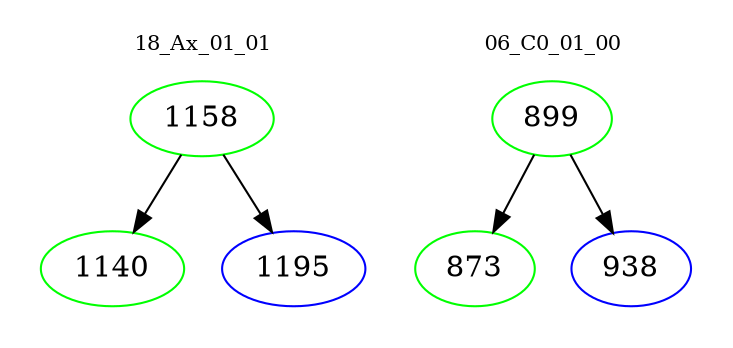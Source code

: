 digraph{
subgraph cluster_0 {
color = white
label = "18_Ax_01_01";
fontsize=10;
T0_1158 [label="1158", color="green"]
T0_1158 -> T0_1140 [color="black"]
T0_1140 [label="1140", color="green"]
T0_1158 -> T0_1195 [color="black"]
T0_1195 [label="1195", color="blue"]
}
subgraph cluster_1 {
color = white
label = "06_C0_01_00";
fontsize=10;
T1_899 [label="899", color="green"]
T1_899 -> T1_873 [color="black"]
T1_873 [label="873", color="green"]
T1_899 -> T1_938 [color="black"]
T1_938 [label="938", color="blue"]
}
}
